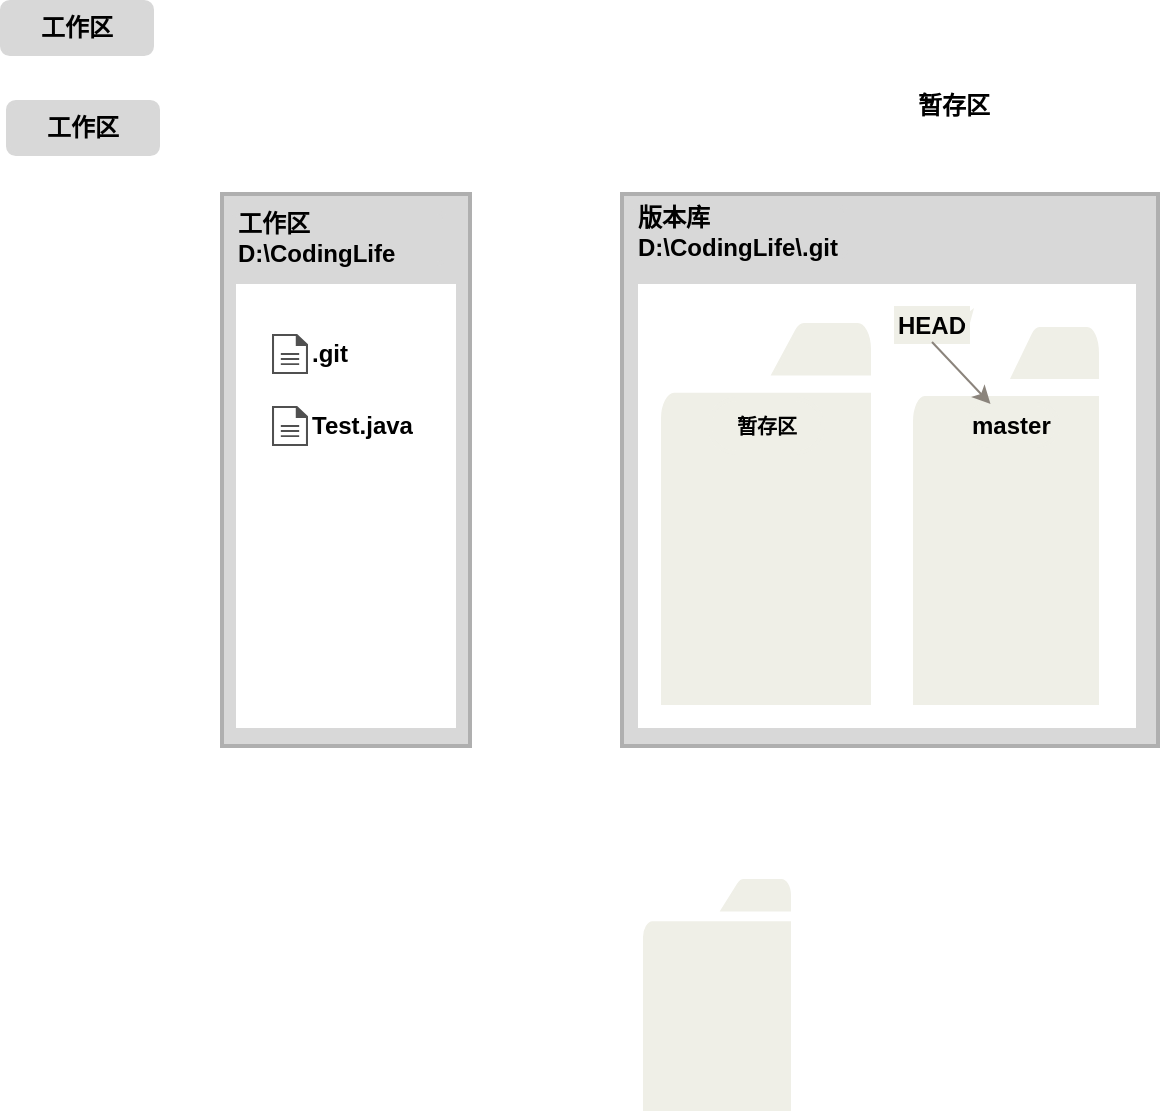 <mxfile version="16.5.3" type="github">
  <diagram id="FksI1UnB9PjLrSI06wVM" name="Page-1">
    <mxGraphModel dx="737" dy="537" grid="1" gridSize="10" guides="1" tooltips="1" connect="1" arrows="1" fold="1" page="1" pageScale="1" pageWidth="827" pageHeight="1169" background="#FFFFFF" math="0" shadow="0">
      <root>
        <mxCell id="0" />
        <mxCell id="1" parent="0" />
        <mxCell id="tbuIx74d2zikWMmdU9Tu-68" value="" style="rounded=0;whiteSpace=wrap;html=1;shadow=0;glass=0;sketch=0;fontFamily=Helvetica;fontSize=12;fontColor=default;strokeColor=#afafaf;strokeWidth=2;fillColor=#d8d8d8;gradientColor=none;gradientDirection=north;" vertex="1" parent="1">
          <mxGeometry x="130" y="164" width="124" height="276" as="geometry" />
        </mxCell>
        <mxCell id="tbuIx74d2zikWMmdU9Tu-69" value="" style="rounded=0;whiteSpace=wrap;html=1;shadow=0;glass=0;sketch=0;fontFamily=Helvetica;fontSize=12;fontColor=default;strokeColor=#FFFFFF;strokeWidth=2;fillColor=#FFFFFF;gradientColor=none;gradientDirection=north;" vertex="1" parent="1">
          <mxGeometry x="138" y="210" width="108" height="220" as="geometry" />
        </mxCell>
        <mxCell id="tbuIx74d2zikWMmdU9Tu-71" value="&lt;font color=&quot;#000000&quot;&gt;&lt;b&gt;工作区&lt;/b&gt;&lt;/font&gt;" style="rounded=1;whiteSpace=wrap;html=1;shadow=0;glass=0;sketch=0;fontFamily=Helvetica;fontSize=12;fontColor=#99FF99;strokeColor=#d8d8d8;strokeWidth=2;fillColor=#d8d8d8;gradientColor=none;gradientDirection=north;" vertex="1" parent="1">
          <mxGeometry x="20" y="68" width="75" height="26" as="geometry" />
        </mxCell>
        <mxCell id="tbuIx74d2zikWMmdU9Tu-72" value="&lt;font color=&quot;#000000&quot;&gt;&lt;b&gt;工作区D:\CodingLife&lt;/b&gt;&lt;/font&gt;" style="rounded=1;whiteSpace=wrap;html=1;shadow=0;glass=0;sketch=0;fontFamily=Helvetica;fontSize=12;fontColor=#99FF99;strokeColor=#d8d8d8;strokeWidth=2;fillColor=#d8d8d8;gradientColor=none;gradientDirection=north;align=left;" vertex="1" parent="1">
          <mxGeometry x="135.5" y="173" width="106" height="26" as="geometry" />
        </mxCell>
        <mxCell id="tbuIx74d2zikWMmdU9Tu-73" value="&lt;font color=&quot;#000000&quot;&gt;&lt;b&gt;工作区&lt;/b&gt;&lt;/font&gt;" style="rounded=1;whiteSpace=wrap;html=1;shadow=0;glass=0;sketch=0;fontFamily=Helvetica;fontSize=12;fontColor=#99FF99;strokeColor=#d8d8d8;strokeWidth=2;fillColor=#d8d8d8;gradientColor=none;gradientDirection=north;" vertex="1" parent="1">
          <mxGeometry x="23" y="118" width="75" height="26" as="geometry" />
        </mxCell>
        <mxCell id="tbuIx74d2zikWMmdU9Tu-76" value="" style="rounded=0;whiteSpace=wrap;html=1;shadow=0;glass=0;sketch=0;fontFamily=Helvetica;fontSize=12;fontColor=default;strokeColor=#afafaf;strokeWidth=2;fillColor=#d8d8d8;gradientColor=none;gradientDirection=north;" vertex="1" parent="1">
          <mxGeometry x="330" y="164" width="268" height="276" as="geometry" />
        </mxCell>
        <mxCell id="tbuIx74d2zikWMmdU9Tu-77" value="&lt;font color=&quot;#000000&quot;&gt;&lt;b&gt;版本库D:\CodingLife\.git&lt;/b&gt;&lt;/font&gt;" style="rounded=1;whiteSpace=wrap;html=1;shadow=0;glass=0;sketch=0;fontFamily=Helvetica;fontSize=12;fontColor=#99FF99;strokeColor=#d8d8d8;strokeWidth=2;fillColor=#d8d8d8;gradientColor=none;gradientDirection=north;align=left;" vertex="1" parent="1">
          <mxGeometry x="336" y="170" width="106" height="26" as="geometry" />
        </mxCell>
        <mxCell id="tbuIx74d2zikWMmdU9Tu-80" value="&lt;font color=&quot;#000000&quot;&gt;&lt;b&gt;暂存区&lt;/b&gt;&lt;/font&gt;" style="rounded=1;whiteSpace=wrap;html=1;shadow=0;glass=0;sketch=0;fontFamily=Helvetica;fontSize=12;fontColor=#99FF99;strokeColor=#FFFFFF;strokeWidth=2;fillColor=#FFFFFF;gradientColor=none;gradientDirection=north;align=left;arcSize=50;" vertex="1" parent="1">
          <mxGeometry x="476" y="107" width="45" height="26" as="geometry" />
        </mxCell>
        <mxCell id="tbuIx74d2zikWMmdU9Tu-89" value="&lt;b&gt;.git&lt;/b&gt;" style="sketch=0;pointerEvents=1;shadow=0;dashed=0;html=1;strokeColor=none;fillColor=#505050;labelPosition=right;verticalLabelPosition=middle;verticalAlign=middle;outlineConnect=0;align=left;shape=mxgraph.office.concepts.document;rounded=0;glass=0;fontFamily=Helvetica;fontSize=12;fontColor=#000000;horizontal=1;" vertex="1" parent="1">
          <mxGeometry x="155" y="234" width="18" height="20" as="geometry" />
        </mxCell>
        <mxCell id="tbuIx74d2zikWMmdU9Tu-90" value="&lt;b&gt;Test.java&lt;br&gt;&lt;/b&gt;" style="sketch=0;pointerEvents=1;shadow=0;dashed=0;html=1;strokeColor=none;fillColor=#505050;labelPosition=right;verticalLabelPosition=middle;verticalAlign=middle;outlineConnect=0;align=left;shape=mxgraph.office.concepts.document;rounded=0;glass=0;fontFamily=Helvetica;fontSize=12;fontColor=#000000;horizontal=1;" vertex="1" parent="1">
          <mxGeometry x="155" y="270" width="18" height="20" as="geometry" />
        </mxCell>
        <mxCell id="tbuIx74d2zikWMmdU9Tu-102" value="" style="sketch=0;pointerEvents=1;shadow=0;dashed=0;html=1;strokeColor=#efefe7;labelPosition=center;verticalLabelPosition=bottom;verticalAlign=top;outlineConnect=0;align=center;shape=mxgraph.office.concepts.folder;fillColor=#efefe7;rounded=0;glass=0;fontFamily=Helvetica;fontSize=12;fontColor=#000000;" vertex="1" parent="1">
          <mxGeometry x="341" y="507" width="73" height="115" as="geometry" />
        </mxCell>
        <mxCell id="tbuIx74d2zikWMmdU9Tu-107" value="" style="rounded=0;whiteSpace=wrap;html=1;shadow=0;glass=0;sketch=0;fontFamily=Helvetica;fontSize=12;fontColor=default;strokeColor=#FFFFFF;strokeWidth=2;fillColor=#FFFFFF;gradientColor=none;gradientDirection=north;" vertex="1" parent="1">
          <mxGeometry x="339" y="210" width="247" height="220" as="geometry" />
        </mxCell>
        <mxCell id="tbuIx74d2zikWMmdU9Tu-101" value="" style="sketch=0;pointerEvents=1;shadow=0;dashed=0;html=1;strokeColor=#efefe7;labelPosition=right;verticalLabelPosition=middle;verticalAlign=middle;outlineConnect=0;align=left;shape=mxgraph.office.concepts.folder;fillColor=#efefe7;rounded=0;glass=0;fontFamily=Helvetica;fontSize=12;fontColor=#000000;" vertex="1" parent="1">
          <mxGeometry x="350" y="229" width="104" height="190" as="geometry" />
        </mxCell>
        <mxCell id="tbuIx74d2zikWMmdU9Tu-109" value="" style="sketch=0;pointerEvents=1;shadow=0;dashed=0;html=1;strokeColor=#efefe7;labelPosition=center;verticalLabelPosition=bottom;verticalAlign=top;outlineConnect=0;align=center;shape=mxgraph.office.concepts.folder;fillColor=#efefe7;rounded=0;glass=0;fontFamily=Helvetica;fontSize=12;fontColor=#000000;" vertex="1" parent="1">
          <mxGeometry x="476" y="231" width="92" height="188" as="geometry" />
        </mxCell>
        <mxCell id="tbuIx74d2zikWMmdU9Tu-103" value="&lt;font color=&quot;#000000&quot;&gt;&lt;b&gt;master&lt;/b&gt;&lt;/font&gt;" style="rounded=1;whiteSpace=wrap;html=1;shadow=0;glass=0;sketch=0;fontFamily=Helvetica;fontSize=12;fontColor=#99FF99;strokeColor=#efefe7;strokeWidth=2;fillColor=#efefe7;gradientColor=none;gradientDirection=north;align=left;arcSize=50;" vertex="1" parent="1">
          <mxGeometry x="503" y="269" width="45" height="21" as="geometry" />
        </mxCell>
        <mxCell id="tbuIx74d2zikWMmdU9Tu-104" value="&lt;font color=&quot;#000000&quot; size=&quot;1&quot;&gt;&lt;b style=&quot;font-size: 10px&quot;&gt;暂存区&lt;/b&gt;&lt;/font&gt;" style="rounded=1;whiteSpace=wrap;html=1;shadow=0;glass=0;sketch=0;fontFamily=Helvetica;fontSize=12;fontColor=#99FF99;strokeColor=#efefe7;strokeWidth=2;fillColor=#efefe7;gradientColor=none;gradientDirection=north;align=center;arcSize=50;" vertex="1" parent="1">
          <mxGeometry x="373.75" y="266.5" width="56.5" height="27" as="geometry" />
        </mxCell>
        <mxCell id="tbuIx74d2zikWMmdU9Tu-105" value="&lt;font color=&quot;#000000&quot;&gt;&lt;b&gt;HEAD&lt;/b&gt;&lt;/font&gt;" style="rounded=1;whiteSpace=wrap;html=1;shadow=0;glass=0;sketch=0;fontFamily=Helvetica;fontSize=12;fontColor=#99FF99;strokeColor=#efefe7;strokeWidth=2;fillColor=#efefe7;gradientColor=none;gradientDirection=north;align=center;arcSize=0;" vertex="1" parent="1">
          <mxGeometry x="467" y="221" width="36" height="17" as="geometry" />
        </mxCell>
        <mxCell id="tbuIx74d2zikWMmdU9Tu-112" value="" style="endArrow=classic;html=1;rounded=0;fontFamily=Helvetica;fontSize=10;fontColor=#000000;strokeColor=#efefe7;fillColor=#efefe7;exitX=1;exitY=0.5;exitDx=0;exitDy=0;" edge="1" parent="1" source="tbuIx74d2zikWMmdU9Tu-105" target="tbuIx74d2zikWMmdU9Tu-109">
          <mxGeometry width="50" height="50" relative="1" as="geometry">
            <mxPoint x="282" y="386" as="sourcePoint" />
            <mxPoint x="332" y="336" as="targetPoint" />
          </mxGeometry>
        </mxCell>
        <mxCell id="tbuIx74d2zikWMmdU9Tu-110" value="" style="endArrow=classic;html=1;rounded=0;fontFamily=Helvetica;fontSize=25;fontColor=#000000;strokeColor=#8b847c;fillColor=#8b847c;fontStyle=0;exitX=0.5;exitY=1;exitDx=0;exitDy=0;exitPerimeter=0;entryX=0.25;entryY=0;entryDx=0;entryDy=0;horizontal=0;spacing=1;align=right;" edge="1" parent="1" source="tbuIx74d2zikWMmdU9Tu-105" target="tbuIx74d2zikWMmdU9Tu-103">
          <mxGeometry width="50" height="50" relative="1" as="geometry">
            <mxPoint x="485" y="230" as="sourcePoint" />
            <mxPoint x="517" y="280" as="targetPoint" />
          </mxGeometry>
        </mxCell>
      </root>
    </mxGraphModel>
  </diagram>
</mxfile>

